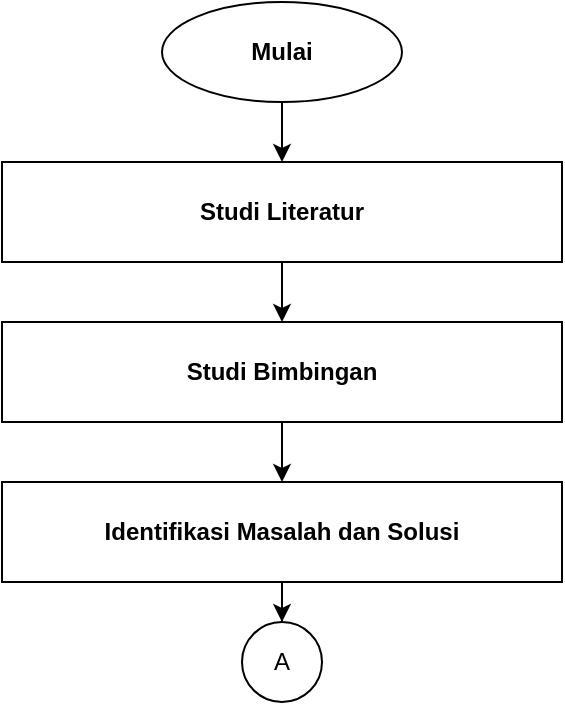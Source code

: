 <mxfile version="20.3.0" type="github">
  <diagram id="C5RBs43oDa-KdzZeNtuy" name="Page-1">
    <mxGraphModel dx="1022" dy="460" grid="1" gridSize="10" guides="1" tooltips="1" connect="1" arrows="1" fold="1" page="1" pageScale="1" pageWidth="827" pageHeight="1169" math="0" shadow="0">
      <root>
        <mxCell id="WIyWlLk6GJQsqaUBKTNV-0" />
        <mxCell id="WIyWlLk6GJQsqaUBKTNV-1" parent="WIyWlLk6GJQsqaUBKTNV-0" />
        <mxCell id="CNWXucs4_v8PNML2_RBS-0" value="Mulai" style="ellipse;whiteSpace=wrap;html=1;fontStyle=1;fillColor=none;" vertex="1" parent="WIyWlLk6GJQsqaUBKTNV-1">
          <mxGeometry x="340" y="40" width="120" height="50" as="geometry" />
        </mxCell>
        <mxCell id="CNWXucs4_v8PNML2_RBS-1" value="Studi Literatur" style="rounded=0;whiteSpace=wrap;html=1;fontStyle=1;fillColor=none;" vertex="1" parent="WIyWlLk6GJQsqaUBKTNV-1">
          <mxGeometry x="260" y="120" width="280" height="50" as="geometry" />
        </mxCell>
        <mxCell id="CNWXucs4_v8PNML2_RBS-2" style="edgeStyle=orthogonalEdgeStyle;rounded=0;orthogonalLoop=1;jettySize=auto;html=1;exitX=0.5;exitY=1;exitDx=0;exitDy=0;entryX=0.5;entryY=0;entryDx=0;entryDy=0;fontStyle=1;fillColor=none;" edge="1" parent="WIyWlLk6GJQsqaUBKTNV-1" source="CNWXucs4_v8PNML2_RBS-0" target="CNWXucs4_v8PNML2_RBS-1">
          <mxGeometry relative="1" as="geometry" />
        </mxCell>
        <mxCell id="CNWXucs4_v8PNML2_RBS-3" value="Studi Bimbingan" style="rounded=0;whiteSpace=wrap;html=1;fontStyle=1;fillColor=none;" vertex="1" parent="WIyWlLk6GJQsqaUBKTNV-1">
          <mxGeometry x="260" y="200" width="280" height="50" as="geometry" />
        </mxCell>
        <mxCell id="CNWXucs4_v8PNML2_RBS-4" style="edgeStyle=orthogonalEdgeStyle;rounded=0;orthogonalLoop=1;jettySize=auto;html=1;exitX=0.5;exitY=1;exitDx=0;exitDy=0;entryX=0.5;entryY=0;entryDx=0;entryDy=0;fontStyle=1;fillColor=none;" edge="1" parent="WIyWlLk6GJQsqaUBKTNV-1" source="CNWXucs4_v8PNML2_RBS-1" target="CNWXucs4_v8PNML2_RBS-3">
          <mxGeometry relative="1" as="geometry" />
        </mxCell>
        <mxCell id="CNWXucs4_v8PNML2_RBS-8" style="edgeStyle=orthogonalEdgeStyle;rounded=0;orthogonalLoop=1;jettySize=auto;html=1;exitX=0.5;exitY=1;exitDx=0;exitDy=0;" edge="1" parent="WIyWlLk6GJQsqaUBKTNV-1" source="CNWXucs4_v8PNML2_RBS-5" target="CNWXucs4_v8PNML2_RBS-7">
          <mxGeometry relative="1" as="geometry" />
        </mxCell>
        <mxCell id="CNWXucs4_v8PNML2_RBS-5" value="Identifikasi Masalah dan Solusi" style="rounded=0;whiteSpace=wrap;html=1;fontStyle=1;fillColor=none;" vertex="1" parent="WIyWlLk6GJQsqaUBKTNV-1">
          <mxGeometry x="260" y="280" width="280" height="50" as="geometry" />
        </mxCell>
        <mxCell id="CNWXucs4_v8PNML2_RBS-6" style="edgeStyle=orthogonalEdgeStyle;rounded=0;orthogonalLoop=1;jettySize=auto;html=1;exitX=0.5;exitY=1;exitDx=0;exitDy=0;entryX=0.5;entryY=0;entryDx=0;entryDy=0;fontStyle=1;fillColor=none;" edge="1" parent="WIyWlLk6GJQsqaUBKTNV-1" source="CNWXucs4_v8PNML2_RBS-3" target="CNWXucs4_v8PNML2_RBS-5">
          <mxGeometry relative="1" as="geometry" />
        </mxCell>
        <mxCell id="CNWXucs4_v8PNML2_RBS-7" value="A" style="ellipse;whiteSpace=wrap;html=1;aspect=fixed;" vertex="1" parent="WIyWlLk6GJQsqaUBKTNV-1">
          <mxGeometry x="380" y="350" width="40" height="40" as="geometry" />
        </mxCell>
      </root>
    </mxGraphModel>
  </diagram>
</mxfile>
